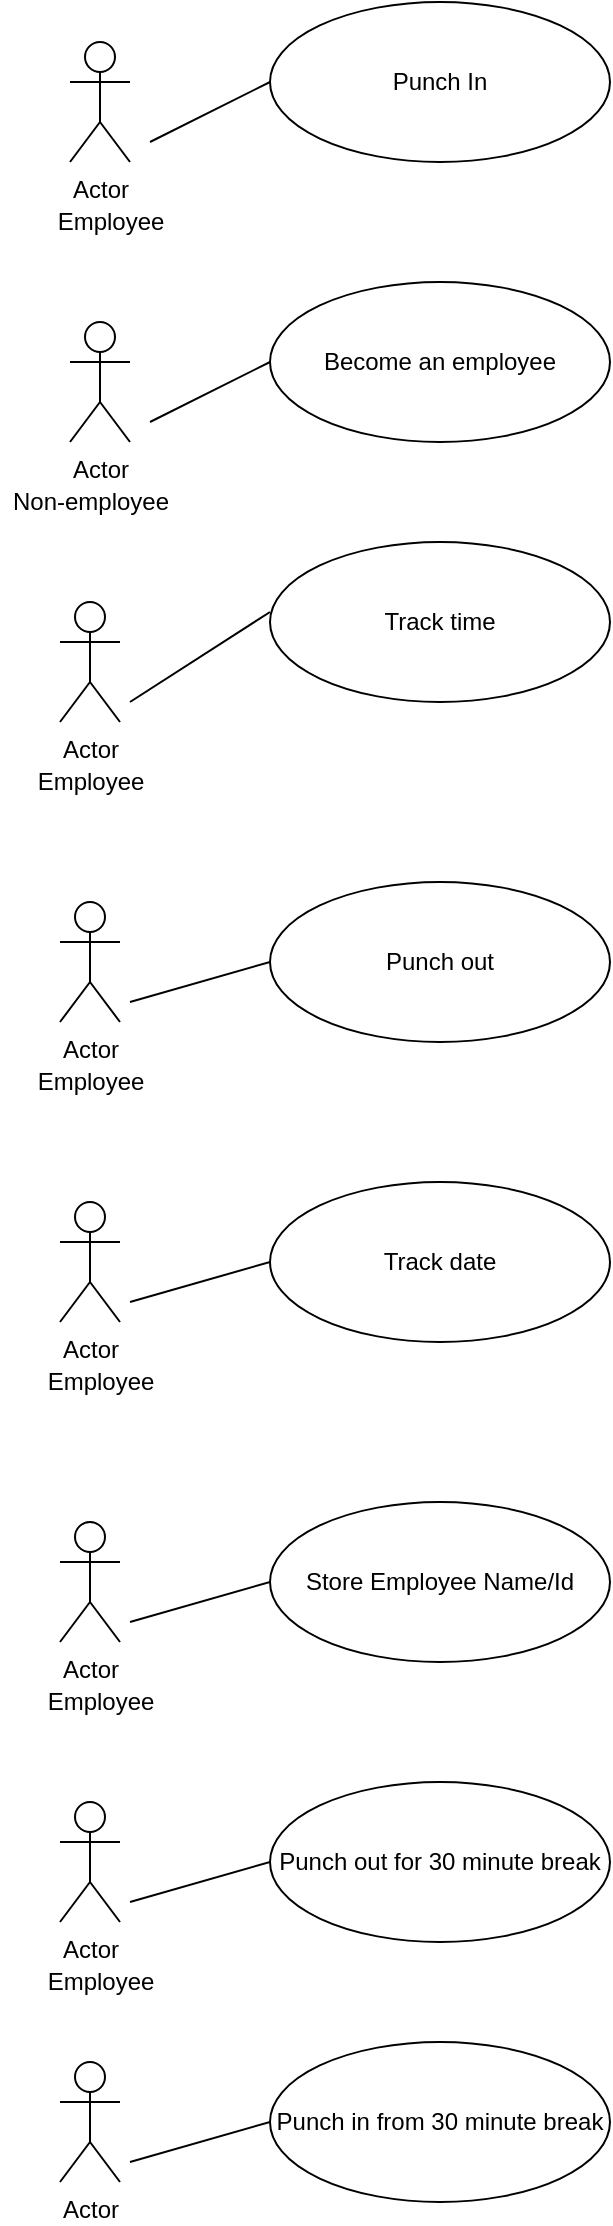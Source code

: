 <mxfile version="13.5.1" type="github">
  <diagram id="gsV8GUzg9SOAlhobHJ_y" name="Page-1">
    <mxGraphModel dx="868" dy="450" grid="1" gridSize="10" guides="1" tooltips="1" connect="1" arrows="1" fold="1" page="1" pageScale="1" pageWidth="850" pageHeight="1100" math="0" shadow="0">
      <root>
        <mxCell id="0" />
        <mxCell id="1" parent="0" />
        <mxCell id="jfPYH1TMYMiqqHDWli_H-1" value="Actor" style="shape=umlActor;verticalLabelPosition=bottom;verticalAlign=top;html=1;outlineConnect=0;" vertex="1" parent="1">
          <mxGeometry x="60" y="40" width="30" height="60" as="geometry" />
        </mxCell>
        <mxCell id="jfPYH1TMYMiqqHDWli_H-2" value="Punch In" style="ellipse;whiteSpace=wrap;html=1;" vertex="1" parent="1">
          <mxGeometry x="160" y="20" width="170" height="80" as="geometry" />
        </mxCell>
        <mxCell id="jfPYH1TMYMiqqHDWli_H-3" value="" style="endArrow=none;html=1;" edge="1" parent="1">
          <mxGeometry width="50" height="50" relative="1" as="geometry">
            <mxPoint x="100" y="90" as="sourcePoint" />
            <mxPoint x="160" y="60" as="targetPoint" />
          </mxGeometry>
        </mxCell>
        <mxCell id="jfPYH1TMYMiqqHDWli_H-4" value="Employee" style="text;html=1;align=center;verticalAlign=middle;resizable=0;points=[];autosize=1;" vertex="1" parent="1">
          <mxGeometry x="45" y="120" width="70" height="20" as="geometry" />
        </mxCell>
        <mxCell id="jfPYH1TMYMiqqHDWli_H-5" value="Actor" style="shape=umlActor;verticalLabelPosition=bottom;verticalAlign=top;html=1;outlineConnect=0;" vertex="1" parent="1">
          <mxGeometry x="60" y="180" width="30" height="60" as="geometry" />
        </mxCell>
        <mxCell id="jfPYH1TMYMiqqHDWli_H-8" value="Non-employee" style="text;html=1;align=center;verticalAlign=middle;resizable=0;points=[];autosize=1;" vertex="1" parent="1">
          <mxGeometry x="25" y="260" width="90" height="20" as="geometry" />
        </mxCell>
        <mxCell id="jfPYH1TMYMiqqHDWli_H-9" value="Become an employee" style="ellipse;whiteSpace=wrap;html=1;" vertex="1" parent="1">
          <mxGeometry x="160" y="160" width="170" height="80" as="geometry" />
        </mxCell>
        <mxCell id="jfPYH1TMYMiqqHDWli_H-10" value="" style="endArrow=none;html=1;entryX=0;entryY=0.5;entryDx=0;entryDy=0;" edge="1" parent="1" target="jfPYH1TMYMiqqHDWli_H-9">
          <mxGeometry width="50" height="50" relative="1" as="geometry">
            <mxPoint x="100" y="230" as="sourcePoint" />
            <mxPoint x="150" y="200" as="targetPoint" />
            <Array as="points" />
          </mxGeometry>
        </mxCell>
        <mxCell id="jfPYH1TMYMiqqHDWli_H-12" value="Actor" style="shape=umlActor;verticalLabelPosition=bottom;verticalAlign=top;html=1;outlineConnect=0;" vertex="1" parent="1">
          <mxGeometry x="55" y="320" width="30" height="60" as="geometry" />
        </mxCell>
        <mxCell id="jfPYH1TMYMiqqHDWli_H-13" value="Employee" style="text;html=1;align=center;verticalAlign=middle;resizable=0;points=[];autosize=1;" vertex="1" parent="1">
          <mxGeometry x="35" y="400" width="70" height="20" as="geometry" />
        </mxCell>
        <mxCell id="jfPYH1TMYMiqqHDWli_H-14" value="Track time" style="ellipse;whiteSpace=wrap;html=1;" vertex="1" parent="1">
          <mxGeometry x="160" y="290" width="170" height="80" as="geometry" />
        </mxCell>
        <mxCell id="jfPYH1TMYMiqqHDWli_H-15" value="" style="endArrow=none;html=1;" edge="1" parent="1">
          <mxGeometry width="50" height="50" relative="1" as="geometry">
            <mxPoint x="90" y="370" as="sourcePoint" />
            <mxPoint x="160" y="325" as="targetPoint" />
          </mxGeometry>
        </mxCell>
        <mxCell id="jfPYH1TMYMiqqHDWli_H-16" value="Actor" style="shape=umlActor;verticalLabelPosition=bottom;verticalAlign=top;html=1;outlineConnect=0;" vertex="1" parent="1">
          <mxGeometry x="55" y="470" width="30" height="60" as="geometry" />
        </mxCell>
        <mxCell id="jfPYH1TMYMiqqHDWli_H-17" value="Employee" style="text;html=1;align=center;verticalAlign=middle;resizable=0;points=[];autosize=1;" vertex="1" parent="1">
          <mxGeometry x="35" y="550" width="70" height="20" as="geometry" />
        </mxCell>
        <mxCell id="jfPYH1TMYMiqqHDWli_H-18" value="Punch out" style="ellipse;whiteSpace=wrap;html=1;" vertex="1" parent="1">
          <mxGeometry x="160" y="460" width="170" height="80" as="geometry" />
        </mxCell>
        <mxCell id="jfPYH1TMYMiqqHDWli_H-20" value="" style="endArrow=none;html=1;" edge="1" parent="1">
          <mxGeometry width="50" height="50" relative="1" as="geometry">
            <mxPoint x="90" y="520" as="sourcePoint" />
            <mxPoint x="160" y="500" as="targetPoint" />
          </mxGeometry>
        </mxCell>
        <mxCell id="jfPYH1TMYMiqqHDWli_H-21" value="Actor" style="shape=umlActor;verticalLabelPosition=bottom;verticalAlign=top;html=1;outlineConnect=0;" vertex="1" parent="1">
          <mxGeometry x="55" y="620" width="30" height="60" as="geometry" />
        </mxCell>
        <mxCell id="jfPYH1TMYMiqqHDWli_H-22" value="Track date" style="ellipse;whiteSpace=wrap;html=1;" vertex="1" parent="1">
          <mxGeometry x="160" y="610" width="170" height="80" as="geometry" />
        </mxCell>
        <mxCell id="jfPYH1TMYMiqqHDWli_H-23" value="" style="endArrow=none;html=1;" edge="1" parent="1">
          <mxGeometry width="50" height="50" relative="1" as="geometry">
            <mxPoint x="90" y="670" as="sourcePoint" />
            <mxPoint x="160" y="650" as="targetPoint" />
          </mxGeometry>
        </mxCell>
        <mxCell id="jfPYH1TMYMiqqHDWli_H-24" value="Employee" style="text;html=1;align=center;verticalAlign=middle;resizable=0;points=[];autosize=1;" vertex="1" parent="1">
          <mxGeometry x="40" y="700" width="70" height="20" as="geometry" />
        </mxCell>
        <mxCell id="jfPYH1TMYMiqqHDWli_H-25" value="Actor" style="shape=umlActor;verticalLabelPosition=bottom;verticalAlign=top;html=1;outlineConnect=0;" vertex="1" parent="1">
          <mxGeometry x="55" y="780" width="30" height="60" as="geometry" />
        </mxCell>
        <mxCell id="jfPYH1TMYMiqqHDWli_H-26" value="Store Employee Name/Id" style="ellipse;whiteSpace=wrap;html=1;" vertex="1" parent="1">
          <mxGeometry x="160" y="770" width="170" height="80" as="geometry" />
        </mxCell>
        <mxCell id="jfPYH1TMYMiqqHDWli_H-27" value="" style="endArrow=none;html=1;" edge="1" parent="1">
          <mxGeometry width="50" height="50" relative="1" as="geometry">
            <mxPoint x="90" y="830" as="sourcePoint" />
            <mxPoint x="160" y="810" as="targetPoint" />
          </mxGeometry>
        </mxCell>
        <mxCell id="jfPYH1TMYMiqqHDWli_H-28" value="Employee" style="text;html=1;align=center;verticalAlign=middle;resizable=0;points=[];autosize=1;" vertex="1" parent="1">
          <mxGeometry x="40" y="860" width="70" height="20" as="geometry" />
        </mxCell>
        <mxCell id="jfPYH1TMYMiqqHDWli_H-29" value="Actor" style="shape=umlActor;verticalLabelPosition=bottom;verticalAlign=top;html=1;outlineConnect=0;" vertex="1" parent="1">
          <mxGeometry x="55" y="920" width="30" height="60" as="geometry" />
        </mxCell>
        <mxCell id="jfPYH1TMYMiqqHDWli_H-30" value="Punch out for 30 minute break" style="ellipse;whiteSpace=wrap;html=1;" vertex="1" parent="1">
          <mxGeometry x="160" y="910" width="170" height="80" as="geometry" />
        </mxCell>
        <mxCell id="jfPYH1TMYMiqqHDWli_H-31" value="" style="endArrow=none;html=1;" edge="1" parent="1">
          <mxGeometry width="50" height="50" relative="1" as="geometry">
            <mxPoint x="90" y="970" as="sourcePoint" />
            <mxPoint x="160" y="950" as="targetPoint" />
          </mxGeometry>
        </mxCell>
        <mxCell id="jfPYH1TMYMiqqHDWli_H-32" value="Employee" style="text;html=1;align=center;verticalAlign=middle;resizable=0;points=[];autosize=1;" vertex="1" parent="1">
          <mxGeometry x="40" y="1000" width="70" height="20" as="geometry" />
        </mxCell>
        <mxCell id="jfPYH1TMYMiqqHDWli_H-33" value="Actor" style="shape=umlActor;verticalLabelPosition=bottom;verticalAlign=top;html=1;outlineConnect=0;" vertex="1" parent="1">
          <mxGeometry x="55" y="1050" width="30" height="60" as="geometry" />
        </mxCell>
        <mxCell id="jfPYH1TMYMiqqHDWli_H-34" value="Punch in from 30 minute break" style="ellipse;whiteSpace=wrap;html=1;" vertex="1" parent="1">
          <mxGeometry x="160" y="1040" width="170" height="80" as="geometry" />
        </mxCell>
        <mxCell id="jfPYH1TMYMiqqHDWli_H-35" value="" style="endArrow=none;html=1;" edge="1" parent="1">
          <mxGeometry width="50" height="50" relative="1" as="geometry">
            <mxPoint x="90" y="1100" as="sourcePoint" />
            <mxPoint x="160" y="1080" as="targetPoint" />
          </mxGeometry>
        </mxCell>
      </root>
    </mxGraphModel>
  </diagram>
</mxfile>
